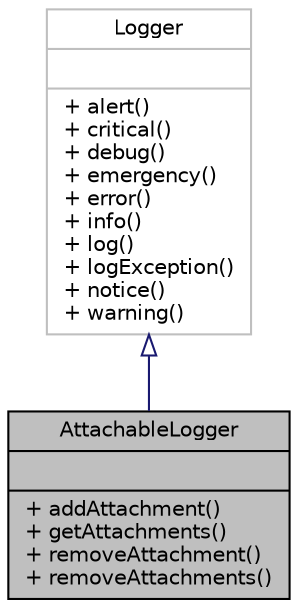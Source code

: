 digraph "AttachableLogger"
{
 // INTERACTIVE_SVG=YES
 // LATEX_PDF_SIZE
  edge [fontname="Helvetica",fontsize="10",labelfontname="Helvetica",labelfontsize="10"];
  node [fontname="Helvetica",fontsize="10",shape=record];
  Node1 [label="{AttachableLogger\n||+ addAttachment()\l+ getAttachments()\l+ removeAttachment()\l+ removeAttachments()\l}",height=0.2,width=0.4,color="black", fillcolor="grey75", style="filled", fontcolor="black",tooltip=" "];
  Node2 -> Node1 [dir="back",color="midnightblue",fontsize="10",style="solid",arrowtail="onormal",fontname="Helvetica"];
  Node2 [label="{Logger\n||+ alert()\l+ critical()\l+ debug()\l+ emergency()\l+ error()\l+ info()\l+ log()\l+ logException()\l+ notice()\l+ warning()\l}",height=0.2,width=0.4,color="grey75", fillcolor="white", style="filled",URL="$d4/d00/interface_logger.html",tooltip=" "];
}
